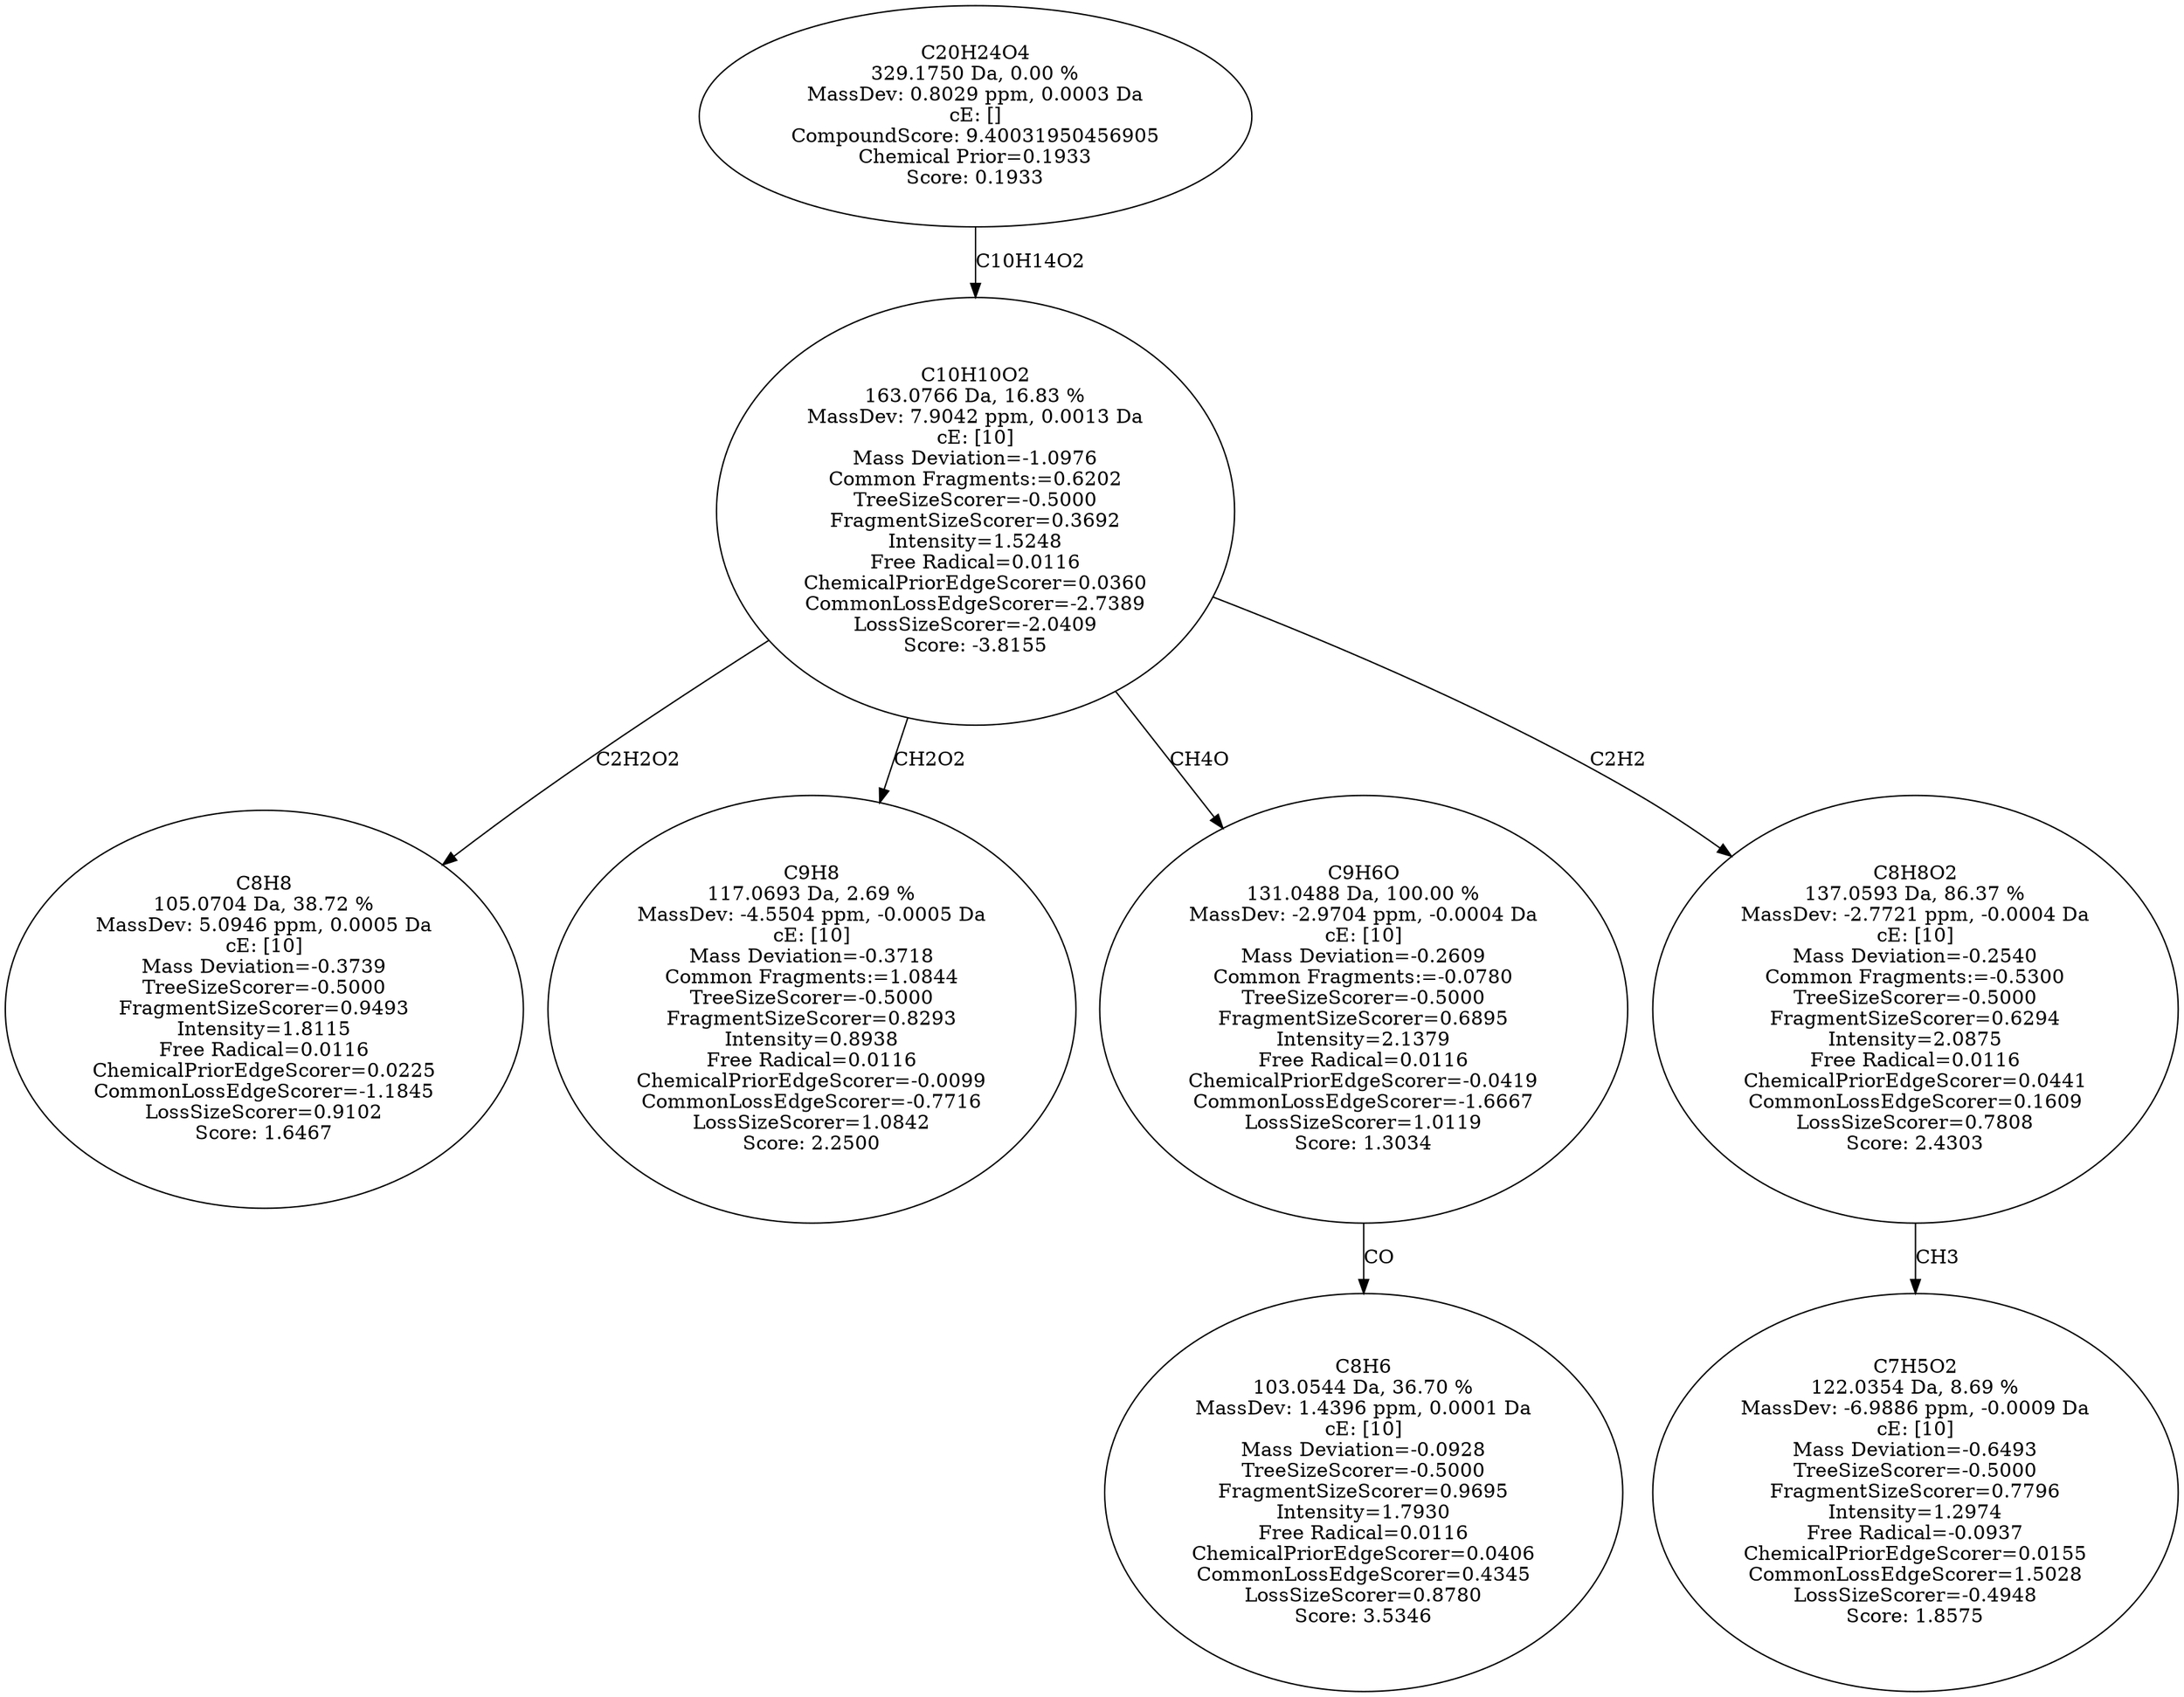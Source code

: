 strict digraph {
v1 [label="C8H8\n105.0704 Da, 38.72 %\nMassDev: 5.0946 ppm, 0.0005 Da\ncE: [10]\nMass Deviation=-0.3739\nTreeSizeScorer=-0.5000\nFragmentSizeScorer=0.9493\nIntensity=1.8115\nFree Radical=0.0116\nChemicalPriorEdgeScorer=0.0225\nCommonLossEdgeScorer=-1.1845\nLossSizeScorer=0.9102\nScore: 1.6467"];
v2 [label="C9H8\n117.0693 Da, 2.69 %\nMassDev: -4.5504 ppm, -0.0005 Da\ncE: [10]\nMass Deviation=-0.3718\nCommon Fragments:=1.0844\nTreeSizeScorer=-0.5000\nFragmentSizeScorer=0.8293\nIntensity=0.8938\nFree Radical=0.0116\nChemicalPriorEdgeScorer=-0.0099\nCommonLossEdgeScorer=-0.7716\nLossSizeScorer=1.0842\nScore: 2.2500"];
v3 [label="C8H6\n103.0544 Da, 36.70 %\nMassDev: 1.4396 ppm, 0.0001 Da\ncE: [10]\nMass Deviation=-0.0928\nTreeSizeScorer=-0.5000\nFragmentSizeScorer=0.9695\nIntensity=1.7930\nFree Radical=0.0116\nChemicalPriorEdgeScorer=0.0406\nCommonLossEdgeScorer=0.4345\nLossSizeScorer=0.8780\nScore: 3.5346"];
v4 [label="C9H6O\n131.0488 Da, 100.00 %\nMassDev: -2.9704 ppm, -0.0004 Da\ncE: [10]\nMass Deviation=-0.2609\nCommon Fragments:=-0.0780\nTreeSizeScorer=-0.5000\nFragmentSizeScorer=0.6895\nIntensity=2.1379\nFree Radical=0.0116\nChemicalPriorEdgeScorer=-0.0419\nCommonLossEdgeScorer=-1.6667\nLossSizeScorer=1.0119\nScore: 1.3034"];
v5 [label="C7H5O2\n122.0354 Da, 8.69 %\nMassDev: -6.9886 ppm, -0.0009 Da\ncE: [10]\nMass Deviation=-0.6493\nTreeSizeScorer=-0.5000\nFragmentSizeScorer=0.7796\nIntensity=1.2974\nFree Radical=-0.0937\nChemicalPriorEdgeScorer=0.0155\nCommonLossEdgeScorer=1.5028\nLossSizeScorer=-0.4948\nScore: 1.8575"];
v6 [label="C8H8O2\n137.0593 Da, 86.37 %\nMassDev: -2.7721 ppm, -0.0004 Da\ncE: [10]\nMass Deviation=-0.2540\nCommon Fragments:=-0.5300\nTreeSizeScorer=-0.5000\nFragmentSizeScorer=0.6294\nIntensity=2.0875\nFree Radical=0.0116\nChemicalPriorEdgeScorer=0.0441\nCommonLossEdgeScorer=0.1609\nLossSizeScorer=0.7808\nScore: 2.4303"];
v7 [label="C10H10O2\n163.0766 Da, 16.83 %\nMassDev: 7.9042 ppm, 0.0013 Da\ncE: [10]\nMass Deviation=-1.0976\nCommon Fragments:=0.6202\nTreeSizeScorer=-0.5000\nFragmentSizeScorer=0.3692\nIntensity=1.5248\nFree Radical=0.0116\nChemicalPriorEdgeScorer=0.0360\nCommonLossEdgeScorer=-2.7389\nLossSizeScorer=-2.0409\nScore: -3.8155"];
v8 [label="C20H24O4\n329.1750 Da, 0.00 %\nMassDev: 0.8029 ppm, 0.0003 Da\ncE: []\nCompoundScore: 9.40031950456905\nChemical Prior=0.1933\nScore: 0.1933"];
v7 -> v1 [label="C2H2O2"];
v7 -> v2 [label="CH2O2"];
v4 -> v3 [label="CO"];
v7 -> v4 [label="CH4O"];
v6 -> v5 [label="CH3"];
v7 -> v6 [label="C2H2"];
v8 -> v7 [label="C10H14O2"];
}